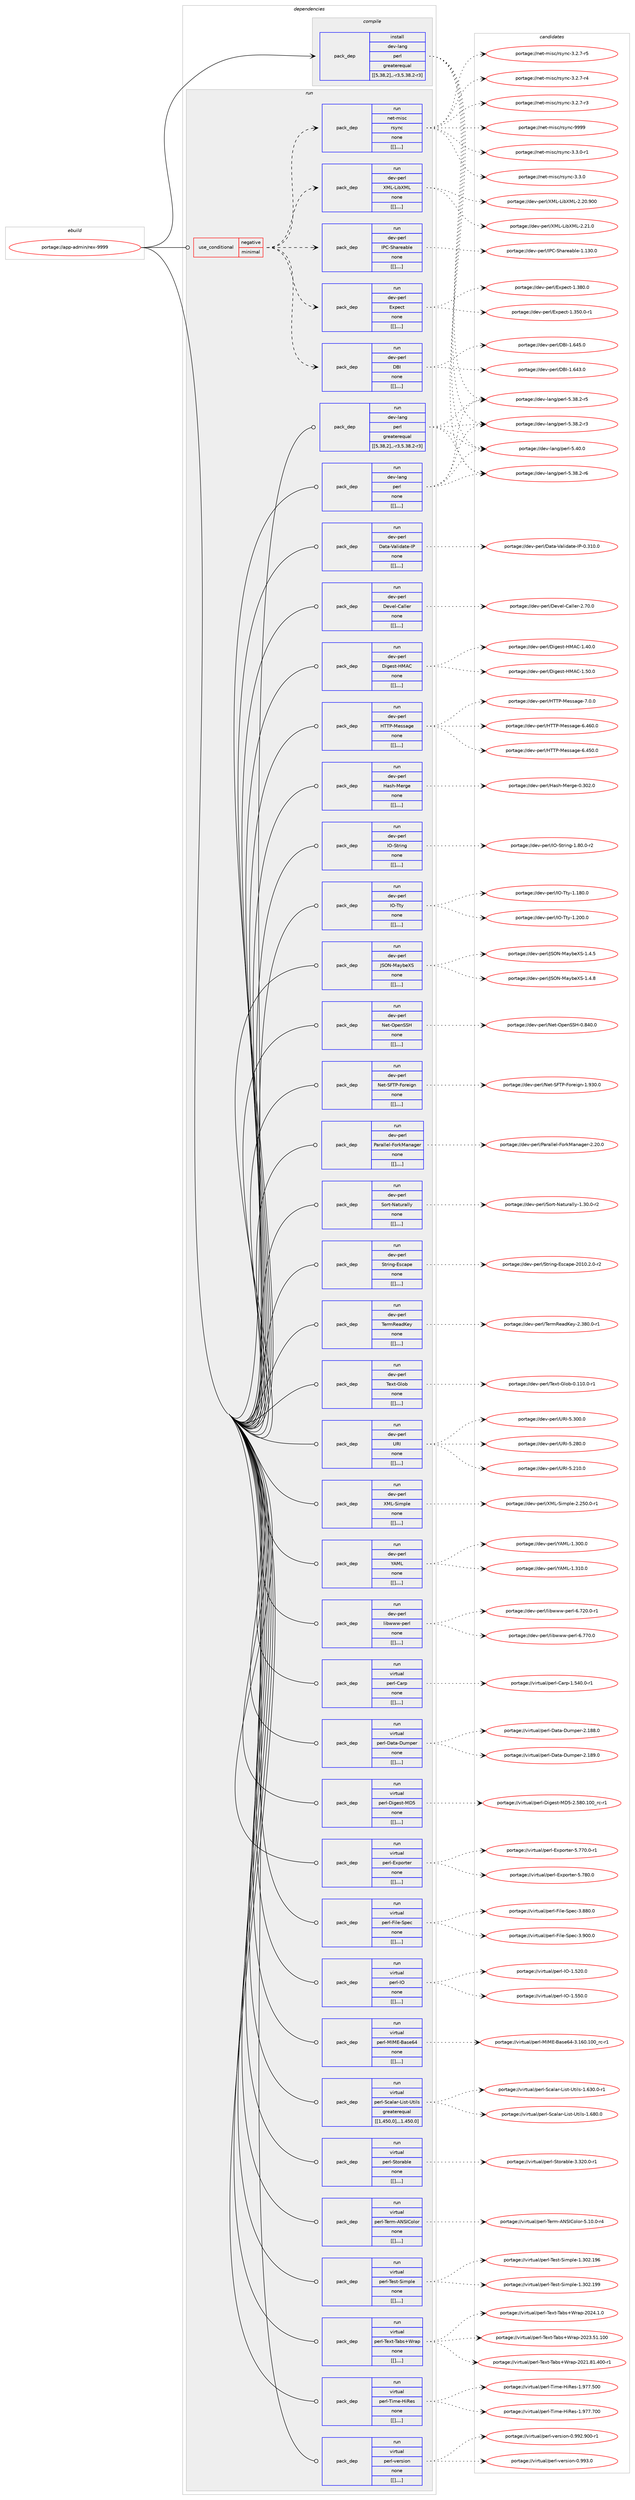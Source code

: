 digraph prolog {

# *************
# Graph options
# *************

newrank=true;
concentrate=true;
compound=true;
graph [rankdir=LR,fontname=Helvetica,fontsize=10,ranksep=1.5];#, ranksep=2.5, nodesep=0.2];
edge  [arrowhead=vee];
node  [fontname=Helvetica,fontsize=10];

# **********
# The ebuild
# **********

subgraph cluster_leftcol {
color=gray;
label=<<i>ebuild</i>>;
id [label="portage://app-admin/rex-9999", color=red, width=4, href="../app-admin/rex-9999.svg"];
}

# ****************
# The dependencies
# ****************

subgraph cluster_midcol {
color=gray;
label=<<i>dependencies</i>>;
subgraph cluster_compile {
fillcolor="#eeeeee";
style=filled;
label=<<i>compile</i>>;
subgraph pack2769 {
dependency3628 [label=<<TABLE BORDER="0" CELLBORDER="1" CELLSPACING="0" CELLPADDING="4" WIDTH="220"><TR><TD ROWSPAN="6" CELLPADDING="30">pack_dep</TD></TR><TR><TD WIDTH="110">install</TD></TR><TR><TD>dev-lang</TD></TR><TR><TD>perl</TD></TR><TR><TD>greaterequal</TD></TR><TR><TD>[[5,38,2],,-r3,5.38.2-r3]</TD></TR></TABLE>>, shape=none, color=blue];
}
id:e -> dependency3628:w [weight=20,style="solid",arrowhead="vee"];
}
subgraph cluster_compileandrun {
fillcolor="#eeeeee";
style=filled;
label=<<i>compile and run</i>>;
}
subgraph cluster_run {
fillcolor="#eeeeee";
style=filled;
label=<<i>run</i>>;
subgraph cond831 {
dependency3665 [label=<<TABLE BORDER="0" CELLBORDER="1" CELLSPACING="0" CELLPADDING="4"><TR><TD ROWSPAN="3" CELLPADDING="10">use_conditional</TD></TR><TR><TD>negative</TD></TR><TR><TD>minimal</TD></TR></TABLE>>, shape=none, color=red];
subgraph pack2835 {
dependency3669 [label=<<TABLE BORDER="0" CELLBORDER="1" CELLSPACING="0" CELLPADDING="4" WIDTH="220"><TR><TD ROWSPAN="6" CELLPADDING="30">pack_dep</TD></TR><TR><TD WIDTH="110">run</TD></TR><TR><TD>dev-perl</TD></TR><TR><TD>DBI</TD></TR><TR><TD>none</TD></TR><TR><TD>[[],,,,]</TD></TR></TABLE>>, shape=none, color=blue];
}
dependency3665:e -> dependency3669:w [weight=20,style="dashed",arrowhead="vee"];
subgraph pack2855 {
dependency3707 [label=<<TABLE BORDER="0" CELLBORDER="1" CELLSPACING="0" CELLPADDING="4" WIDTH="220"><TR><TD ROWSPAN="6" CELLPADDING="30">pack_dep</TD></TR><TR><TD WIDTH="110">run</TD></TR><TR><TD>dev-perl</TD></TR><TR><TD>Expect</TD></TR><TR><TD>none</TD></TR><TR><TD>[[],,,,]</TD></TR></TABLE>>, shape=none, color=blue];
}
dependency3665:e -> dependency3707:w [weight=20,style="dashed",arrowhead="vee"];
subgraph pack2868 {
dependency3777 [label=<<TABLE BORDER="0" CELLBORDER="1" CELLSPACING="0" CELLPADDING="4" WIDTH="220"><TR><TD ROWSPAN="6" CELLPADDING="30">pack_dep</TD></TR><TR><TD WIDTH="110">run</TD></TR><TR><TD>dev-perl</TD></TR><TR><TD>IPC-Shareable</TD></TR><TR><TD>none</TD></TR><TR><TD>[[],,,,]</TD></TR></TABLE>>, shape=none, color=blue];
}
dependency3665:e -> dependency3777:w [weight=20,style="dashed",arrowhead="vee"];
subgraph pack2921 {
dependency3808 [label=<<TABLE BORDER="0" CELLBORDER="1" CELLSPACING="0" CELLPADDING="4" WIDTH="220"><TR><TD ROWSPAN="6" CELLPADDING="30">pack_dep</TD></TR><TR><TD WIDTH="110">run</TD></TR><TR><TD>dev-perl</TD></TR><TR><TD>XML-LibXML</TD></TR><TR><TD>none</TD></TR><TR><TD>[[],,,,]</TD></TR></TABLE>>, shape=none, color=blue];
}
dependency3665:e -> dependency3808:w [weight=20,style="dashed",arrowhead="vee"];
subgraph pack2930 {
dependency3829 [label=<<TABLE BORDER="0" CELLBORDER="1" CELLSPACING="0" CELLPADDING="4" WIDTH="220"><TR><TD ROWSPAN="6" CELLPADDING="30">pack_dep</TD></TR><TR><TD WIDTH="110">run</TD></TR><TR><TD>net-misc</TD></TR><TR><TD>rsync</TD></TR><TR><TD>none</TD></TR><TR><TD>[[],,,,]</TD></TR></TABLE>>, shape=none, color=blue];
}
dependency3665:e -> dependency3829:w [weight=20,style="dashed",arrowhead="vee"];
}
id:e -> dependency3665:w [weight=20,style="solid",arrowhead="odot"];
subgraph pack2945 {
dependency3847 [label=<<TABLE BORDER="0" CELLBORDER="1" CELLSPACING="0" CELLPADDING="4" WIDTH="220"><TR><TD ROWSPAN="6" CELLPADDING="30">pack_dep</TD></TR><TR><TD WIDTH="110">run</TD></TR><TR><TD>dev-lang</TD></TR><TR><TD>perl</TD></TR><TR><TD>greaterequal</TD></TR><TR><TD>[[5,38,2],,-r3,5.38.2-r3]</TD></TR></TABLE>>, shape=none, color=blue];
}
id:e -> dependency3847:w [weight=20,style="solid",arrowhead="odot"];
subgraph pack2972 {
dependency3892 [label=<<TABLE BORDER="0" CELLBORDER="1" CELLSPACING="0" CELLPADDING="4" WIDTH="220"><TR><TD ROWSPAN="6" CELLPADDING="30">pack_dep</TD></TR><TR><TD WIDTH="110">run</TD></TR><TR><TD>dev-lang</TD></TR><TR><TD>perl</TD></TR><TR><TD>none</TD></TR><TR><TD>[[],,,,]</TD></TR></TABLE>>, shape=none, color=blue];
}
id:e -> dependency3892:w [weight=20,style="solid",arrowhead="odot"];
subgraph pack2992 {
dependency3910 [label=<<TABLE BORDER="0" CELLBORDER="1" CELLSPACING="0" CELLPADDING="4" WIDTH="220"><TR><TD ROWSPAN="6" CELLPADDING="30">pack_dep</TD></TR><TR><TD WIDTH="110">run</TD></TR><TR><TD>dev-perl</TD></TR><TR><TD>Data-Validate-IP</TD></TR><TR><TD>none</TD></TR><TR><TD>[[],,,,]</TD></TR></TABLE>>, shape=none, color=blue];
}
id:e -> dependency3910:w [weight=20,style="solid",arrowhead="odot"];
subgraph pack2996 {
dependency3913 [label=<<TABLE BORDER="0" CELLBORDER="1" CELLSPACING="0" CELLPADDING="4" WIDTH="220"><TR><TD ROWSPAN="6" CELLPADDING="30">pack_dep</TD></TR><TR><TD WIDTH="110">run</TD></TR><TR><TD>dev-perl</TD></TR><TR><TD>Devel-Caller</TD></TR><TR><TD>none</TD></TR><TR><TD>[[],,,,]</TD></TR></TABLE>>, shape=none, color=blue];
}
id:e -> dependency3913:w [weight=20,style="solid",arrowhead="odot"];
subgraph pack2999 {
dependency3947 [label=<<TABLE BORDER="0" CELLBORDER="1" CELLSPACING="0" CELLPADDING="4" WIDTH="220"><TR><TD ROWSPAN="6" CELLPADDING="30">pack_dep</TD></TR><TR><TD WIDTH="110">run</TD></TR><TR><TD>dev-perl</TD></TR><TR><TD>Digest-HMAC</TD></TR><TR><TD>none</TD></TR><TR><TD>[[],,,,]</TD></TR></TABLE>>, shape=none, color=blue];
}
id:e -> dependency3947:w [weight=20,style="solid",arrowhead="odot"];
subgraph pack3024 {
dependency4030 [label=<<TABLE BORDER="0" CELLBORDER="1" CELLSPACING="0" CELLPADDING="4" WIDTH="220"><TR><TD ROWSPAN="6" CELLPADDING="30">pack_dep</TD></TR><TR><TD WIDTH="110">run</TD></TR><TR><TD>dev-perl</TD></TR><TR><TD>HTTP-Message</TD></TR><TR><TD>none</TD></TR><TR><TD>[[],,,,]</TD></TR></TABLE>>, shape=none, color=blue];
}
id:e -> dependency4030:w [weight=20,style="solid",arrowhead="odot"];
subgraph pack3092 {
dependency4052 [label=<<TABLE BORDER="0" CELLBORDER="1" CELLSPACING="0" CELLPADDING="4" WIDTH="220"><TR><TD ROWSPAN="6" CELLPADDING="30">pack_dep</TD></TR><TR><TD WIDTH="110">run</TD></TR><TR><TD>dev-perl</TD></TR><TR><TD>Hash-Merge</TD></TR><TR><TD>none</TD></TR><TR><TD>[[],,,,]</TD></TR></TABLE>>, shape=none, color=blue];
}
id:e -> dependency4052:w [weight=20,style="solid",arrowhead="odot"];
subgraph pack3107 {
dependency4111 [label=<<TABLE BORDER="0" CELLBORDER="1" CELLSPACING="0" CELLPADDING="4" WIDTH="220"><TR><TD ROWSPAN="6" CELLPADDING="30">pack_dep</TD></TR><TR><TD WIDTH="110">run</TD></TR><TR><TD>dev-perl</TD></TR><TR><TD>IO-String</TD></TR><TR><TD>none</TD></TR><TR><TD>[[],,,,]</TD></TR></TABLE>>, shape=none, color=blue];
}
id:e -> dependency4111:w [weight=20,style="solid",arrowhead="odot"];
subgraph pack3135 {
dependency4116 [label=<<TABLE BORDER="0" CELLBORDER="1" CELLSPACING="0" CELLPADDING="4" WIDTH="220"><TR><TD ROWSPAN="6" CELLPADDING="30">pack_dep</TD></TR><TR><TD WIDTH="110">run</TD></TR><TR><TD>dev-perl</TD></TR><TR><TD>IO-Tty</TD></TR><TR><TD>none</TD></TR><TR><TD>[[],,,,]</TD></TR></TABLE>>, shape=none, color=blue];
}
id:e -> dependency4116:w [weight=20,style="solid",arrowhead="odot"];
subgraph pack3138 {
dependency4121 [label=<<TABLE BORDER="0" CELLBORDER="1" CELLSPACING="0" CELLPADDING="4" WIDTH="220"><TR><TD ROWSPAN="6" CELLPADDING="30">pack_dep</TD></TR><TR><TD WIDTH="110">run</TD></TR><TR><TD>dev-perl</TD></TR><TR><TD>JSON-MaybeXS</TD></TR><TR><TD>none</TD></TR><TR><TD>[[],,,,]</TD></TR></TABLE>>, shape=none, color=blue];
}
id:e -> dependency4121:w [weight=20,style="solid",arrowhead="odot"];
subgraph pack3169 {
dependency4172 [label=<<TABLE BORDER="0" CELLBORDER="1" CELLSPACING="0" CELLPADDING="4" WIDTH="220"><TR><TD ROWSPAN="6" CELLPADDING="30">pack_dep</TD></TR><TR><TD WIDTH="110">run</TD></TR><TR><TD>dev-perl</TD></TR><TR><TD>Net-OpenSSH</TD></TR><TR><TD>none</TD></TR><TR><TD>[[],,,,]</TD></TR></TABLE>>, shape=none, color=blue];
}
id:e -> dependency4172:w [weight=20,style="solid",arrowhead="odot"];
subgraph pack3204 {
dependency4341 [label=<<TABLE BORDER="0" CELLBORDER="1" CELLSPACING="0" CELLPADDING="4" WIDTH="220"><TR><TD ROWSPAN="6" CELLPADDING="30">pack_dep</TD></TR><TR><TD WIDTH="110">run</TD></TR><TR><TD>dev-perl</TD></TR><TR><TD>Net-SFTP-Foreign</TD></TR><TR><TD>none</TD></TR><TR><TD>[[],,,,]</TD></TR></TABLE>>, shape=none, color=blue];
}
id:e -> dependency4341:w [weight=20,style="solid",arrowhead="odot"];
subgraph pack3321 {
dependency4386 [label=<<TABLE BORDER="0" CELLBORDER="1" CELLSPACING="0" CELLPADDING="4" WIDTH="220"><TR><TD ROWSPAN="6" CELLPADDING="30">pack_dep</TD></TR><TR><TD WIDTH="110">run</TD></TR><TR><TD>dev-perl</TD></TR><TR><TD>Parallel-ForkManager</TD></TR><TR><TD>none</TD></TR><TR><TD>[[],,,,]</TD></TR></TABLE>>, shape=none, color=blue];
}
id:e -> dependency4386:w [weight=20,style="solid",arrowhead="odot"];
subgraph pack3339 {
dependency4430 [label=<<TABLE BORDER="0" CELLBORDER="1" CELLSPACING="0" CELLPADDING="4" WIDTH="220"><TR><TD ROWSPAN="6" CELLPADDING="30">pack_dep</TD></TR><TR><TD WIDTH="110">run</TD></TR><TR><TD>dev-perl</TD></TR><TR><TD>Sort-Naturally</TD></TR><TR><TD>none</TD></TR><TR><TD>[[],,,,]</TD></TR></TABLE>>, shape=none, color=blue];
}
id:e -> dependency4430:w [weight=20,style="solid",arrowhead="odot"];
subgraph pack3355 {
dependency4454 [label=<<TABLE BORDER="0" CELLBORDER="1" CELLSPACING="0" CELLPADDING="4" WIDTH="220"><TR><TD ROWSPAN="6" CELLPADDING="30">pack_dep</TD></TR><TR><TD WIDTH="110">run</TD></TR><TR><TD>dev-perl</TD></TR><TR><TD>String-Escape</TD></TR><TR><TD>none</TD></TR><TR><TD>[[],,,,]</TD></TR></TABLE>>, shape=none, color=blue];
}
id:e -> dependency4454:w [weight=20,style="solid",arrowhead="odot"];
subgraph pack3400 {
dependency4514 [label=<<TABLE BORDER="0" CELLBORDER="1" CELLSPACING="0" CELLPADDING="4" WIDTH="220"><TR><TD ROWSPAN="6" CELLPADDING="30">pack_dep</TD></TR><TR><TD WIDTH="110">run</TD></TR><TR><TD>dev-perl</TD></TR><TR><TD>TermReadKey</TD></TR><TR><TD>none</TD></TR><TR><TD>[[],,,,]</TD></TR></TABLE>>, shape=none, color=blue];
}
id:e -> dependency4514:w [weight=20,style="solid",arrowhead="odot"];
subgraph pack3417 {
dependency4519 [label=<<TABLE BORDER="0" CELLBORDER="1" CELLSPACING="0" CELLPADDING="4" WIDTH="220"><TR><TD ROWSPAN="6" CELLPADDING="30">pack_dep</TD></TR><TR><TD WIDTH="110">run</TD></TR><TR><TD>dev-perl</TD></TR><TR><TD>Text-Glob</TD></TR><TR><TD>none</TD></TR><TR><TD>[[],,,,]</TD></TR></TABLE>>, shape=none, color=blue];
}
id:e -> dependency4519:w [weight=20,style="solid",arrowhead="odot"];
subgraph pack3428 {
dependency4602 [label=<<TABLE BORDER="0" CELLBORDER="1" CELLSPACING="0" CELLPADDING="4" WIDTH="220"><TR><TD ROWSPAN="6" CELLPADDING="30">pack_dep</TD></TR><TR><TD WIDTH="110">run</TD></TR><TR><TD>dev-perl</TD></TR><TR><TD>URI</TD></TR><TR><TD>none</TD></TR><TR><TD>[[],,,,]</TD></TR></TABLE>>, shape=none, color=blue];
}
id:e -> dependency4602:w [weight=20,style="solid",arrowhead="odot"];
subgraph pack3470 {
dependency4624 [label=<<TABLE BORDER="0" CELLBORDER="1" CELLSPACING="0" CELLPADDING="4" WIDTH="220"><TR><TD ROWSPAN="6" CELLPADDING="30">pack_dep</TD></TR><TR><TD WIDTH="110">run</TD></TR><TR><TD>dev-perl</TD></TR><TR><TD>XML-Simple</TD></TR><TR><TD>none</TD></TR><TR><TD>[[],,,,]</TD></TR></TABLE>>, shape=none, color=blue];
}
id:e -> dependency4624:w [weight=20,style="solid",arrowhead="odot"];
subgraph pack3496 {
dependency4646 [label=<<TABLE BORDER="0" CELLBORDER="1" CELLSPACING="0" CELLPADDING="4" WIDTH="220"><TR><TD ROWSPAN="6" CELLPADDING="30">pack_dep</TD></TR><TR><TD WIDTH="110">run</TD></TR><TR><TD>dev-perl</TD></TR><TR><TD>YAML</TD></TR><TR><TD>none</TD></TR><TR><TD>[[],,,,]</TD></TR></TABLE>>, shape=none, color=blue];
}
id:e -> dependency4646:w [weight=20,style="solid",arrowhead="odot"];
subgraph pack3500 {
dependency4706 [label=<<TABLE BORDER="0" CELLBORDER="1" CELLSPACING="0" CELLPADDING="4" WIDTH="220"><TR><TD ROWSPAN="6" CELLPADDING="30">pack_dep</TD></TR><TR><TD WIDTH="110">run</TD></TR><TR><TD>dev-perl</TD></TR><TR><TD>libwww-perl</TD></TR><TR><TD>none</TD></TR><TR><TD>[[],,,,]</TD></TR></TABLE>>, shape=none, color=blue];
}
id:e -> dependency4706:w [weight=20,style="solid",arrowhead="odot"];
subgraph pack3539 {
dependency4710 [label=<<TABLE BORDER="0" CELLBORDER="1" CELLSPACING="0" CELLPADDING="4" WIDTH="220"><TR><TD ROWSPAN="6" CELLPADDING="30">pack_dep</TD></TR><TR><TD WIDTH="110">run</TD></TR><TR><TD>virtual</TD></TR><TR><TD>perl-Carp</TD></TR><TR><TD>none</TD></TR><TR><TD>[[],,,,]</TD></TR></TABLE>>, shape=none, color=blue];
}
id:e -> dependency4710:w [weight=20,style="solid",arrowhead="odot"];
subgraph pack3541 {
dependency4713 [label=<<TABLE BORDER="0" CELLBORDER="1" CELLSPACING="0" CELLPADDING="4" WIDTH="220"><TR><TD ROWSPAN="6" CELLPADDING="30">pack_dep</TD></TR><TR><TD WIDTH="110">run</TD></TR><TR><TD>virtual</TD></TR><TR><TD>perl-Data-Dumper</TD></TR><TR><TD>none</TD></TR><TR><TD>[[],,,,]</TD></TR></TABLE>>, shape=none, color=blue];
}
id:e -> dependency4713:w [weight=20,style="solid",arrowhead="odot"];
subgraph pack3584 {
dependency4803 [label=<<TABLE BORDER="0" CELLBORDER="1" CELLSPACING="0" CELLPADDING="4" WIDTH="220"><TR><TD ROWSPAN="6" CELLPADDING="30">pack_dep</TD></TR><TR><TD WIDTH="110">run</TD></TR><TR><TD>virtual</TD></TR><TR><TD>perl-Digest-MD5</TD></TR><TR><TD>none</TD></TR><TR><TD>[[],,,,]</TD></TR></TABLE>>, shape=none, color=blue];
}
id:e -> dependency4803:w [weight=20,style="solid",arrowhead="odot"];
subgraph pack3601 {
dependency4820 [label=<<TABLE BORDER="0" CELLBORDER="1" CELLSPACING="0" CELLPADDING="4" WIDTH="220"><TR><TD ROWSPAN="6" CELLPADDING="30">pack_dep</TD></TR><TR><TD WIDTH="110">run</TD></TR><TR><TD>virtual</TD></TR><TR><TD>perl-Exporter</TD></TR><TR><TD>none</TD></TR><TR><TD>[[],,,,]</TD></TR></TABLE>>, shape=none, color=blue];
}
id:e -> dependency4820:w [weight=20,style="solid",arrowhead="odot"];
subgraph pack3621 {
dependency4868 [label=<<TABLE BORDER="0" CELLBORDER="1" CELLSPACING="0" CELLPADDING="4" WIDTH="220"><TR><TD ROWSPAN="6" CELLPADDING="30">pack_dep</TD></TR><TR><TD WIDTH="110">run</TD></TR><TR><TD>virtual</TD></TR><TR><TD>perl-File-Spec</TD></TR><TR><TD>none</TD></TR><TR><TD>[[],,,,]</TD></TR></TABLE>>, shape=none, color=blue];
}
id:e -> dependency4868:w [weight=20,style="solid",arrowhead="odot"];
subgraph pack3661 {
dependency4928 [label=<<TABLE BORDER="0" CELLBORDER="1" CELLSPACING="0" CELLPADDING="4" WIDTH="220"><TR><TD ROWSPAN="6" CELLPADDING="30">pack_dep</TD></TR><TR><TD WIDTH="110">run</TD></TR><TR><TD>virtual</TD></TR><TR><TD>perl-IO</TD></TR><TR><TD>none</TD></TR><TR><TD>[[],,,,]</TD></TR></TABLE>>, shape=none, color=blue];
}
id:e -> dependency4928:w [weight=20,style="solid",arrowhead="odot"];
subgraph pack3690 {
dependency4953 [label=<<TABLE BORDER="0" CELLBORDER="1" CELLSPACING="0" CELLPADDING="4" WIDTH="220"><TR><TD ROWSPAN="6" CELLPADDING="30">pack_dep</TD></TR><TR><TD WIDTH="110">run</TD></TR><TR><TD>virtual</TD></TR><TR><TD>perl-MIME-Base64</TD></TR><TR><TD>none</TD></TR><TR><TD>[[],,,,]</TD></TR></TABLE>>, shape=none, color=blue];
}
id:e -> dependency4953:w [weight=20,style="solid",arrowhead="odot"];
subgraph pack3738 {
dependency5031 [label=<<TABLE BORDER="0" CELLBORDER="1" CELLSPACING="0" CELLPADDING="4" WIDTH="220"><TR><TD ROWSPAN="6" CELLPADDING="30">pack_dep</TD></TR><TR><TD WIDTH="110">run</TD></TR><TR><TD>virtual</TD></TR><TR><TD>perl-Scalar-List-Utils</TD></TR><TR><TD>greaterequal</TD></TR><TR><TD>[[1,450,0],,,1.450.0]</TD></TR></TABLE>>, shape=none, color=blue];
}
id:e -> dependency5031:w [weight=20,style="solid",arrowhead="odot"];
subgraph pack3766 {
dependency5054 [label=<<TABLE BORDER="0" CELLBORDER="1" CELLSPACING="0" CELLPADDING="4" WIDTH="220"><TR><TD ROWSPAN="6" CELLPADDING="30">pack_dep</TD></TR><TR><TD WIDTH="110">run</TD></TR><TR><TD>virtual</TD></TR><TR><TD>perl-Storable</TD></TR><TR><TD>none</TD></TR><TR><TD>[[],,,,]</TD></TR></TABLE>>, shape=none, color=blue];
}
id:e -> dependency5054:w [weight=20,style="solid",arrowhead="odot"];
subgraph pack3783 {
dependency5078 [label=<<TABLE BORDER="0" CELLBORDER="1" CELLSPACING="0" CELLPADDING="4" WIDTH="220"><TR><TD ROWSPAN="6" CELLPADDING="30">pack_dep</TD></TR><TR><TD WIDTH="110">run</TD></TR><TR><TD>virtual</TD></TR><TR><TD>perl-Term-ANSIColor</TD></TR><TR><TD>none</TD></TR><TR><TD>[[],,,,]</TD></TR></TABLE>>, shape=none, color=blue];
}
id:e -> dependency5078:w [weight=20,style="solid",arrowhead="odot"];
subgraph pack3830 {
dependency5149 [label=<<TABLE BORDER="0" CELLBORDER="1" CELLSPACING="0" CELLPADDING="4" WIDTH="220"><TR><TD ROWSPAN="6" CELLPADDING="30">pack_dep</TD></TR><TR><TD WIDTH="110">run</TD></TR><TR><TD>virtual</TD></TR><TR><TD>perl-Test-Simple</TD></TR><TR><TD>none</TD></TR><TR><TD>[[],,,,]</TD></TR></TABLE>>, shape=none, color=blue];
}
id:e -> dependency5149:w [weight=20,style="solid",arrowhead="odot"];
subgraph pack3842 {
dependency5176 [label=<<TABLE BORDER="0" CELLBORDER="1" CELLSPACING="0" CELLPADDING="4" WIDTH="220"><TR><TD ROWSPAN="6" CELLPADDING="30">pack_dep</TD></TR><TR><TD WIDTH="110">run</TD></TR><TR><TD>virtual</TD></TR><TR><TD>perl-Text-Tabs+Wrap</TD></TR><TR><TD>none</TD></TR><TR><TD>[[],,,,]</TD></TR></TABLE>>, shape=none, color=blue];
}
id:e -> dependency5176:w [weight=20,style="solid",arrowhead="odot"];
subgraph pack3846 {
dependency5180 [label=<<TABLE BORDER="0" CELLBORDER="1" CELLSPACING="0" CELLPADDING="4" WIDTH="220"><TR><TD ROWSPAN="6" CELLPADDING="30">pack_dep</TD></TR><TR><TD WIDTH="110">run</TD></TR><TR><TD>virtual</TD></TR><TR><TD>perl-Time-HiRes</TD></TR><TR><TD>none</TD></TR><TR><TD>[[],,,,]</TD></TR></TABLE>>, shape=none, color=blue];
}
id:e -> dependency5180:w [weight=20,style="solid",arrowhead="odot"];
subgraph pack3851 {
dependency5244 [label=<<TABLE BORDER="0" CELLBORDER="1" CELLSPACING="0" CELLPADDING="4" WIDTH="220"><TR><TD ROWSPAN="6" CELLPADDING="30">pack_dep</TD></TR><TR><TD WIDTH="110">run</TD></TR><TR><TD>virtual</TD></TR><TR><TD>perl-version</TD></TR><TR><TD>none</TD></TR><TR><TD>[[],,,,]</TD></TR></TABLE>>, shape=none, color=blue];
}
id:e -> dependency5244:w [weight=20,style="solid",arrowhead="odot"];
}
}

# **************
# The candidates
# **************

subgraph cluster_choices {
rank=same;
color=gray;
label=<<i>candidates</i>>;

subgraph choice3028 {
color=black;
nodesep=1;
choice10010111845108971101034711210111410845534652484648 [label="portage://dev-lang/perl-5.40.0", color=red, width=4,href="../dev-lang/perl-5.40.0.svg"];
choice100101118451089711010347112101114108455346515646504511454 [label="portage://dev-lang/perl-5.38.2-r6", color=red, width=4,href="../dev-lang/perl-5.38.2-r6.svg"];
choice100101118451089711010347112101114108455346515646504511453 [label="portage://dev-lang/perl-5.38.2-r5", color=red, width=4,href="../dev-lang/perl-5.38.2-r5.svg"];
choice100101118451089711010347112101114108455346515646504511451 [label="portage://dev-lang/perl-5.38.2-r3", color=red, width=4,href="../dev-lang/perl-5.38.2-r3.svg"];
dependency3628:e -> choice10010111845108971101034711210111410845534652484648:w [style=dotted,weight="100"];
dependency3628:e -> choice100101118451089711010347112101114108455346515646504511454:w [style=dotted,weight="100"];
dependency3628:e -> choice100101118451089711010347112101114108455346515646504511453:w [style=dotted,weight="100"];
dependency3628:e -> choice100101118451089711010347112101114108455346515646504511451:w [style=dotted,weight="100"];
}
subgraph choice3042 {
color=black;
nodesep=1;
choice10010111845112101114108476866734549465452534648 [label="portage://dev-perl/DBI-1.645.0", color=red, width=4,href="../dev-perl/DBI-1.645.0.svg"];
choice10010111845112101114108476866734549465452514648 [label="portage://dev-perl/DBI-1.643.0", color=red, width=4,href="../dev-perl/DBI-1.643.0.svg"];
dependency3669:e -> choice10010111845112101114108476866734549465452534648:w [style=dotted,weight="100"];
dependency3669:e -> choice10010111845112101114108476866734549465452514648:w [style=dotted,weight="100"];
}
subgraph choice3045 {
color=black;
nodesep=1;
choice100101118451121011141084769120112101991164549465156484648 [label="portage://dev-perl/Expect-1.380.0", color=red, width=4,href="../dev-perl/Expect-1.380.0.svg"];
choice1001011184511210111410847691201121019911645494651534846484511449 [label="portage://dev-perl/Expect-1.350.0-r1", color=red, width=4,href="../dev-perl/Expect-1.350.0-r1.svg"];
dependency3707:e -> choice100101118451121011141084769120112101991164549465156484648:w [style=dotted,weight="100"];
dependency3707:e -> choice1001011184511210111410847691201121019911645494651534846484511449:w [style=dotted,weight="100"];
}
subgraph choice3052 {
color=black;
nodesep=1;
choice100101118451121011141084773806745831049711410197981081014549464951484648 [label="portage://dev-perl/IPC-Shareable-1.130.0", color=red, width=4,href="../dev-perl/IPC-Shareable-1.130.0.svg"];
dependency3777:e -> choice100101118451121011141084773806745831049711410197981081014549464951484648:w [style=dotted,weight="100"];
}
subgraph choice3054 {
color=black;
nodesep=1;
choice100101118451121011141084788777645761059888777645504650494648 [label="portage://dev-perl/XML-LibXML-2.21.0", color=red, width=4,href="../dev-perl/XML-LibXML-2.21.0.svg"];
choice1001011184511210111410847887776457610598887776455046504846574848 [label="portage://dev-perl/XML-LibXML-2.20.900", color=red, width=4,href="../dev-perl/XML-LibXML-2.20.900.svg"];
dependency3808:e -> choice100101118451121011141084788777645761059888777645504650494648:w [style=dotted,weight="100"];
dependency3808:e -> choice1001011184511210111410847887776457610598887776455046504846574848:w [style=dotted,weight="100"];
}
subgraph choice3090 {
color=black;
nodesep=1;
choice110101116451091051159947114115121110994557575757 [label="portage://net-misc/rsync-9999", color=red, width=4,href="../net-misc/rsync-9999.svg"];
choice110101116451091051159947114115121110994551465146484511449 [label="portage://net-misc/rsync-3.3.0-r1", color=red, width=4,href="../net-misc/rsync-3.3.0-r1.svg"];
choice11010111645109105115994711411512111099455146514648 [label="portage://net-misc/rsync-3.3.0", color=red, width=4,href="../net-misc/rsync-3.3.0.svg"];
choice110101116451091051159947114115121110994551465046554511453 [label="portage://net-misc/rsync-3.2.7-r5", color=red, width=4,href="../net-misc/rsync-3.2.7-r5.svg"];
choice110101116451091051159947114115121110994551465046554511452 [label="portage://net-misc/rsync-3.2.7-r4", color=red, width=4,href="../net-misc/rsync-3.2.7-r4.svg"];
choice110101116451091051159947114115121110994551465046554511451 [label="portage://net-misc/rsync-3.2.7-r3", color=red, width=4,href="../net-misc/rsync-3.2.7-r3.svg"];
dependency3829:e -> choice110101116451091051159947114115121110994557575757:w [style=dotted,weight="100"];
dependency3829:e -> choice110101116451091051159947114115121110994551465146484511449:w [style=dotted,weight="100"];
dependency3829:e -> choice11010111645109105115994711411512111099455146514648:w [style=dotted,weight="100"];
dependency3829:e -> choice110101116451091051159947114115121110994551465046554511453:w [style=dotted,weight="100"];
dependency3829:e -> choice110101116451091051159947114115121110994551465046554511452:w [style=dotted,weight="100"];
dependency3829:e -> choice110101116451091051159947114115121110994551465046554511451:w [style=dotted,weight="100"];
}
subgraph choice3137 {
color=black;
nodesep=1;
choice10010111845108971101034711210111410845534652484648 [label="portage://dev-lang/perl-5.40.0", color=red, width=4,href="../dev-lang/perl-5.40.0.svg"];
choice100101118451089711010347112101114108455346515646504511454 [label="portage://dev-lang/perl-5.38.2-r6", color=red, width=4,href="../dev-lang/perl-5.38.2-r6.svg"];
choice100101118451089711010347112101114108455346515646504511453 [label="portage://dev-lang/perl-5.38.2-r5", color=red, width=4,href="../dev-lang/perl-5.38.2-r5.svg"];
choice100101118451089711010347112101114108455346515646504511451 [label="portage://dev-lang/perl-5.38.2-r3", color=red, width=4,href="../dev-lang/perl-5.38.2-r3.svg"];
dependency3847:e -> choice10010111845108971101034711210111410845534652484648:w [style=dotted,weight="100"];
dependency3847:e -> choice100101118451089711010347112101114108455346515646504511454:w [style=dotted,weight="100"];
dependency3847:e -> choice100101118451089711010347112101114108455346515646504511453:w [style=dotted,weight="100"];
dependency3847:e -> choice100101118451089711010347112101114108455346515646504511451:w [style=dotted,weight="100"];
}
subgraph choice3143 {
color=black;
nodesep=1;
choice10010111845108971101034711210111410845534652484648 [label="portage://dev-lang/perl-5.40.0", color=red, width=4,href="../dev-lang/perl-5.40.0.svg"];
choice100101118451089711010347112101114108455346515646504511454 [label="portage://dev-lang/perl-5.38.2-r6", color=red, width=4,href="../dev-lang/perl-5.38.2-r6.svg"];
choice100101118451089711010347112101114108455346515646504511453 [label="portage://dev-lang/perl-5.38.2-r5", color=red, width=4,href="../dev-lang/perl-5.38.2-r5.svg"];
choice100101118451089711010347112101114108455346515646504511451 [label="portage://dev-lang/perl-5.38.2-r3", color=red, width=4,href="../dev-lang/perl-5.38.2-r3.svg"];
dependency3892:e -> choice10010111845108971101034711210111410845534652484648:w [style=dotted,weight="100"];
dependency3892:e -> choice100101118451089711010347112101114108455346515646504511454:w [style=dotted,weight="100"];
dependency3892:e -> choice100101118451089711010347112101114108455346515646504511453:w [style=dotted,weight="100"];
dependency3892:e -> choice100101118451089711010347112101114108455346515646504511451:w [style=dotted,weight="100"];
}
subgraph choice3157 {
color=black;
nodesep=1;
choice1001011184511210111410847689711697458697108105100971161014573804548465149484648 [label="portage://dev-perl/Data-Validate-IP-0.310.0", color=red, width=4,href="../dev-perl/Data-Validate-IP-0.310.0.svg"];
dependency3910:e -> choice1001011184511210111410847689711697458697108105100971161014573804548465149484648:w [style=dotted,weight="100"];
}
subgraph choice3170 {
color=black;
nodesep=1;
choice10010111845112101114108476810111810110845679710810810111445504655484648 [label="portage://dev-perl/Devel-Caller-2.70.0", color=red, width=4,href="../dev-perl/Devel-Caller-2.70.0.svg"];
dependency3913:e -> choice10010111845112101114108476810111810110845679710810810111445504655484648:w [style=dotted,weight="100"];
}
subgraph choice3202 {
color=black;
nodesep=1;
choice100101118451121011141084768105103101115116457277656745494653484648 [label="portage://dev-perl/Digest-HMAC-1.50.0", color=red, width=4,href="../dev-perl/Digest-HMAC-1.50.0.svg"];
choice100101118451121011141084768105103101115116457277656745494652484648 [label="portage://dev-perl/Digest-HMAC-1.40.0", color=red, width=4,href="../dev-perl/Digest-HMAC-1.40.0.svg"];
dependency3947:e -> choice100101118451121011141084768105103101115116457277656745494653484648:w [style=dotted,weight="100"];
dependency3947:e -> choice100101118451121011141084768105103101115116457277656745494652484648:w [style=dotted,weight="100"];
}
subgraph choice3206 {
color=black;
nodesep=1;
choice100101118451121011141084772848480457710111511597103101455546484648 [label="portage://dev-perl/HTTP-Message-7.0.0", color=red, width=4,href="../dev-perl/HTTP-Message-7.0.0.svg"];
choice1001011184511210111410847728484804577101115115971031014554465254484648 [label="portage://dev-perl/HTTP-Message-6.460.0", color=red, width=4,href="../dev-perl/HTTP-Message-6.460.0.svg"];
choice1001011184511210111410847728484804577101115115971031014554465253484648 [label="portage://dev-perl/HTTP-Message-6.450.0", color=red, width=4,href="../dev-perl/HTTP-Message-6.450.0.svg"];
dependency4030:e -> choice100101118451121011141084772848480457710111511597103101455546484648:w [style=dotted,weight="100"];
dependency4030:e -> choice1001011184511210111410847728484804577101115115971031014554465254484648:w [style=dotted,weight="100"];
dependency4030:e -> choice1001011184511210111410847728484804577101115115971031014554465253484648:w [style=dotted,weight="100"];
}
subgraph choice3209 {
color=black;
nodesep=1;
choice1001011184511210111410847729711510445771011141031014548465148504648 [label="portage://dev-perl/Hash-Merge-0.302.0", color=red, width=4,href="../dev-perl/Hash-Merge-0.302.0.svg"];
dependency4052:e -> choice1001011184511210111410847729711510445771011141031014548465148504648:w [style=dotted,weight="100"];
}
subgraph choice3234 {
color=black;
nodesep=1;
choice100101118451121011141084773794583116114105110103454946564846484511450 [label="portage://dev-perl/IO-String-1.80.0-r2", color=red, width=4,href="../dev-perl/IO-String-1.80.0-r2.svg"];
dependency4111:e -> choice100101118451121011141084773794583116114105110103454946564846484511450:w [style=dotted,weight="100"];
}
subgraph choice3244 {
color=black;
nodesep=1;
choice1001011184511210111410847737945841161214549465048484648 [label="portage://dev-perl/IO-Tty-1.200.0", color=red, width=4,href="../dev-perl/IO-Tty-1.200.0.svg"];
choice1001011184511210111410847737945841161214549464956484648 [label="portage://dev-perl/IO-Tty-1.180.0", color=red, width=4,href="../dev-perl/IO-Tty-1.180.0.svg"];
dependency4116:e -> choice1001011184511210111410847737945841161214549465048484648:w [style=dotted,weight="100"];
dependency4116:e -> choice1001011184511210111410847737945841161214549464956484648:w [style=dotted,weight="100"];
}
subgraph choice3265 {
color=black;
nodesep=1;
choice100101118451121011141084774837978457797121981018883454946524656 [label="portage://dev-perl/JSON-MaybeXS-1.4.8", color=red, width=4,href="../dev-perl/JSON-MaybeXS-1.4.8.svg"];
choice100101118451121011141084774837978457797121981018883454946524653 [label="portage://dev-perl/JSON-MaybeXS-1.4.5", color=red, width=4,href="../dev-perl/JSON-MaybeXS-1.4.5.svg"];
dependency4121:e -> choice100101118451121011141084774837978457797121981018883454946524656:w [style=dotted,weight="100"];
dependency4121:e -> choice100101118451121011141084774837978457797121981018883454946524653:w [style=dotted,weight="100"];
}
subgraph choice3285 {
color=black;
nodesep=1;
choice10010111845112101114108477810111645791121011108383724548465652484648 [label="portage://dev-perl/Net-OpenSSH-0.840.0", color=red, width=4,href="../dev-perl/Net-OpenSSH-0.840.0.svg"];
dependency4172:e -> choice10010111845112101114108477810111645791121011108383724548465652484648:w [style=dotted,weight="100"];
}
subgraph choice3287 {
color=black;
nodesep=1;
choice100101118451121011141084778101116458370848045701111141011051031104549465751484648 [label="portage://dev-perl/Net-SFTP-Foreign-1.930.0", color=red, width=4,href="../dev-perl/Net-SFTP-Foreign-1.930.0.svg"];
dependency4341:e -> choice100101118451121011141084778101116458370848045701111141011051031104549465751484648:w [style=dotted,weight="100"];
}
subgraph choice3316 {
color=black;
nodesep=1;
choice1001011184511210111410847809711497108108101108457011111410777971109710310111445504650484648 [label="portage://dev-perl/Parallel-ForkManager-2.20.0", color=red, width=4,href="../dev-perl/Parallel-ForkManager-2.20.0.svg"];
dependency4386:e -> choice1001011184511210111410847809711497108108101108457011111410777971109710310111445504650484648:w [style=dotted,weight="100"];
}
subgraph choice3334 {
color=black;
nodesep=1;
choice10010111845112101114108478311111411645789711611711497108108121454946514846484511450 [label="portage://dev-perl/Sort-Naturally-1.30.0-r2", color=red, width=4,href="../dev-perl/Sort-Naturally-1.30.0-r2.svg"];
dependency4430:e -> choice10010111845112101114108478311111411645789711611711497108108121454946514846484511450:w [style=dotted,weight="100"];
}
subgraph choice3336 {
color=black;
nodesep=1;
choice100101118451121011141084783116114105110103456911599971121014550484948465046484511450 [label="portage://dev-perl/String-Escape-2010.2.0-r2", color=red, width=4,href="../dev-perl/String-Escape-2010.2.0-r2.svg"];
dependency4454:e -> choice100101118451121011141084783116114105110103456911599971121014550484948465046484511450:w [style=dotted,weight="100"];
}
subgraph choice3358 {
color=black;
nodesep=1;
choice10010111845112101114108478410111410982101971007510112145504651564846484511449 [label="portage://dev-perl/TermReadKey-2.380.0-r1", color=red, width=4,href="../dev-perl/TermReadKey-2.380.0-r1.svg"];
dependency4514:e -> choice10010111845112101114108478410111410982101971007510112145504651564846484511449:w [style=dotted,weight="100"];
}
subgraph choice3368 {
color=black;
nodesep=1;
choice10010111845112101114108478410112011645711081119845484649494846484511449 [label="portage://dev-perl/Text-Glob-0.110.0-r1", color=red, width=4,href="../dev-perl/Text-Glob-0.110.0-r1.svg"];
dependency4519:e -> choice10010111845112101114108478410112011645711081119845484649494846484511449:w [style=dotted,weight="100"];
}
subgraph choice3370 {
color=black;
nodesep=1;
choice10010111845112101114108478582734553465148484648 [label="portage://dev-perl/URI-5.300.0", color=red, width=4,href="../dev-perl/URI-5.300.0.svg"];
choice10010111845112101114108478582734553465056484648 [label="portage://dev-perl/URI-5.280.0", color=red, width=4,href="../dev-perl/URI-5.280.0.svg"];
choice10010111845112101114108478582734553465049484648 [label="portage://dev-perl/URI-5.210.0", color=red, width=4,href="../dev-perl/URI-5.210.0.svg"];
dependency4602:e -> choice10010111845112101114108478582734553465148484648:w [style=dotted,weight="100"];
dependency4602:e -> choice10010111845112101114108478582734553465056484648:w [style=dotted,weight="100"];
dependency4602:e -> choice10010111845112101114108478582734553465049484648:w [style=dotted,weight="100"];
}
subgraph choice3381 {
color=black;
nodesep=1;
choice1001011184511210111410847887776458310510911210810145504650534846484511449 [label="portage://dev-perl/XML-Simple-2.250.0-r1", color=red, width=4,href="../dev-perl/XML-Simple-2.250.0-r1.svg"];
dependency4624:e -> choice1001011184511210111410847887776458310510911210810145504650534846484511449:w [style=dotted,weight="100"];
}
subgraph choice3382 {
color=black;
nodesep=1;
choice1001011184511210111410847896577764549465149484648 [label="portage://dev-perl/YAML-1.310.0", color=red, width=4,href="../dev-perl/YAML-1.310.0.svg"];
choice1001011184511210111410847896577764549465148484648 [label="portage://dev-perl/YAML-1.300.0", color=red, width=4,href="../dev-perl/YAML-1.300.0.svg"];
dependency4646:e -> choice1001011184511210111410847896577764549465149484648:w [style=dotted,weight="100"];
dependency4646:e -> choice1001011184511210111410847896577764549465148484648:w [style=dotted,weight="100"];
}
subgraph choice3395 {
color=black;
nodesep=1;
choice100101118451121011141084710810598119119119451121011141084554465555484648 [label="portage://dev-perl/libwww-perl-6.770.0", color=red, width=4,href="../dev-perl/libwww-perl-6.770.0.svg"];
choice1001011184511210111410847108105981191191194511210111410845544655504846484511449 [label="portage://dev-perl/libwww-perl-6.720.0-r1", color=red, width=4,href="../dev-perl/libwww-perl-6.720.0-r1.svg"];
dependency4706:e -> choice100101118451121011141084710810598119119119451121011141084554465555484648:w [style=dotted,weight="100"];
dependency4706:e -> choice1001011184511210111410847108105981191191194511210111410845544655504846484511449:w [style=dotted,weight="100"];
}
subgraph choice3407 {
color=black;
nodesep=1;
choice118105114116117971084711210111410845679711411245494653524846484511449 [label="portage://virtual/perl-Carp-1.540.0-r1", color=red, width=4,href="../virtual/perl-Carp-1.540.0-r1.svg"];
dependency4710:e -> choice118105114116117971084711210111410845679711411245494653524846484511449:w [style=dotted,weight="100"];
}
subgraph choice3409 {
color=black;
nodesep=1;
choice11810511411611797108471121011141084568971169745681171091121011144550464956574648 [label="portage://virtual/perl-Data-Dumper-2.189.0", color=red, width=4,href="../virtual/perl-Data-Dumper-2.189.0.svg"];
choice11810511411611797108471121011141084568971169745681171091121011144550464956564648 [label="portage://virtual/perl-Data-Dumper-2.188.0", color=red, width=4,href="../virtual/perl-Data-Dumper-2.188.0.svg"];
dependency4713:e -> choice11810511411611797108471121011141084568971169745681171091121011144550464956574648:w [style=dotted,weight="100"];
dependency4713:e -> choice11810511411611797108471121011141084568971169745681171091121011144550464956564648:w [style=dotted,weight="100"];
}
subgraph choice3423 {
color=black;
nodesep=1;
choice11810511411611797108471121011141084568105103101115116457768534550465356484649484895114994511449 [label="portage://virtual/perl-Digest-MD5-2.580.100_rc-r1", color=red, width=4,href="../virtual/perl-Digest-MD5-2.580.100_rc-r1.svg"];
dependency4803:e -> choice11810511411611797108471121011141084568105103101115116457768534550465356484649484895114994511449:w [style=dotted,weight="100"];
}
subgraph choice3437 {
color=black;
nodesep=1;
choice118105114116117971084711210111410845691201121111141161011144553465556484648 [label="portage://virtual/perl-Exporter-5.780.0", color=red, width=4,href="../virtual/perl-Exporter-5.780.0.svg"];
choice1181051141161179710847112101114108456912011211111411610111445534655554846484511449 [label="portage://virtual/perl-Exporter-5.770.0-r1", color=red, width=4,href="../virtual/perl-Exporter-5.770.0-r1.svg"];
dependency4820:e -> choice118105114116117971084711210111410845691201121111141161011144553465556484648:w [style=dotted,weight="100"];
dependency4820:e -> choice1181051141161179710847112101114108456912011211111411610111445534655554846484511449:w [style=dotted,weight="100"];
}
subgraph choice3440 {
color=black;
nodesep=1;
choice118105114116117971084711210111410845701051081014583112101994551465748484648 [label="portage://virtual/perl-File-Spec-3.900.0", color=red, width=4,href="../virtual/perl-File-Spec-3.900.0.svg"];
choice118105114116117971084711210111410845701051081014583112101994551465656484648 [label="portage://virtual/perl-File-Spec-3.880.0", color=red, width=4,href="../virtual/perl-File-Spec-3.880.0.svg"];
dependency4868:e -> choice118105114116117971084711210111410845701051081014583112101994551465748484648:w [style=dotted,weight="100"];
dependency4868:e -> choice118105114116117971084711210111410845701051081014583112101994551465656484648:w [style=dotted,weight="100"];
}
subgraph choice3442 {
color=black;
nodesep=1;
choice11810511411611797108471121011141084573794549465353484648 [label="portage://virtual/perl-IO-1.550.0", color=red, width=4,href="../virtual/perl-IO-1.550.0.svg"];
choice11810511411611797108471121011141084573794549465350484648 [label="portage://virtual/perl-IO-1.520.0", color=red, width=4,href="../virtual/perl-IO-1.520.0.svg"];
dependency4928:e -> choice11810511411611797108471121011141084573794549465353484648:w [style=dotted,weight="100"];
dependency4928:e -> choice11810511411611797108471121011141084573794549465350484648:w [style=dotted,weight="100"];
}
subgraph choice3466 {
color=black;
nodesep=1;
choice1181051141161179710847112101114108457773776945669711510154524551464954484649484895114994511449 [label="portage://virtual/perl-MIME-Base64-3.160.100_rc-r1", color=red, width=4,href="../virtual/perl-MIME-Base64-3.160.100_rc-r1.svg"];
dependency4953:e -> choice1181051141161179710847112101114108457773776945669711510154524551464954484649484895114994511449:w [style=dotted,weight="100"];
}
subgraph choice3467 {
color=black;
nodesep=1;
choice11810511411611797108471121011141084583999710897114457610511511645851161051081154549465456484648 [label="portage://virtual/perl-Scalar-List-Utils-1.680.0", color=red, width=4,href="../virtual/perl-Scalar-List-Utils-1.680.0.svg"];
choice118105114116117971084711210111410845839997108971144576105115116458511610510811545494654514846484511449 [label="portage://virtual/perl-Scalar-List-Utils-1.630.0-r1", color=red, width=4,href="../virtual/perl-Scalar-List-Utils-1.630.0-r1.svg"];
dependency5031:e -> choice11810511411611797108471121011141084583999710897114457610511511645851161051081154549465456484648:w [style=dotted,weight="100"];
dependency5031:e -> choice118105114116117971084711210111410845839997108971144576105115116458511610510811545494654514846484511449:w [style=dotted,weight="100"];
}
subgraph choice3475 {
color=black;
nodesep=1;
choice11810511411611797108471121011141084583116111114979810810145514651504846484511449 [label="portage://virtual/perl-Storable-3.320.0-r1", color=red, width=4,href="../virtual/perl-Storable-3.320.0-r1.svg"];
dependency5054:e -> choice11810511411611797108471121011141084583116111114979810810145514651504846484511449:w [style=dotted,weight="100"];
}
subgraph choice3476 {
color=black;
nodesep=1;
choice11810511411611797108471121011141084584101114109456578837367111108111114455346494846484511452 [label="portage://virtual/perl-Term-ANSIColor-5.10.0-r4", color=red, width=4,href="../virtual/perl-Term-ANSIColor-5.10.0-r4.svg"];
dependency5078:e -> choice11810511411611797108471121011141084584101114109456578837367111108111114455346494846484511452:w [style=dotted,weight="100"];
}
subgraph choice3478 {
color=black;
nodesep=1;
choice11810511411611797108471121011141084584101115116458310510911210810145494651485046495757 [label="portage://virtual/perl-Test-Simple-1.302.199", color=red, width=4,href="../virtual/perl-Test-Simple-1.302.199.svg"];
choice11810511411611797108471121011141084584101115116458310510911210810145494651485046495754 [label="portage://virtual/perl-Test-Simple-1.302.196", color=red, width=4,href="../virtual/perl-Test-Simple-1.302.196.svg"];
dependency5149:e -> choice11810511411611797108471121011141084584101115116458310510911210810145494651485046495757:w [style=dotted,weight="100"];
dependency5149:e -> choice11810511411611797108471121011141084584101115116458310510911210810145494651485046495754:w [style=dotted,weight="100"];
}
subgraph choice3492 {
color=black;
nodesep=1;
choice1181051141161179710847112101114108458410112011645849798115438711497112455048505246494648 [label="portage://virtual/perl-Text-Tabs+Wrap-2024.1.0", color=red, width=4,href="../virtual/perl-Text-Tabs+Wrap-2024.1.0.svg"];
choice1181051141161179710847112101114108458410112011645849798115438711497112455048505146534946494848 [label="portage://virtual/perl-Text-Tabs+Wrap-2023.51.100", color=red, width=4,href="../virtual/perl-Text-Tabs+Wrap-2023.51.100.svg"];
choice11810511411611797108471121011141084584101120116458497981154387114971124550485049465649465248484511449 [label="portage://virtual/perl-Text-Tabs+Wrap-2021.81.400-r1", color=red, width=4,href="../virtual/perl-Text-Tabs+Wrap-2021.81.400-r1.svg"];
dependency5176:e -> choice1181051141161179710847112101114108458410112011645849798115438711497112455048505246494648:w [style=dotted,weight="100"];
dependency5176:e -> choice1181051141161179710847112101114108458410112011645849798115438711497112455048505146534946494848:w [style=dotted,weight="100"];
dependency5176:e -> choice11810511411611797108471121011141084584101120116458497981154387114971124550485049465649465248484511449:w [style=dotted,weight="100"];
}
subgraph choice3496 {
color=black;
nodesep=1;
choice1181051141161179710847112101114108458410510910145721058210111545494657555546554848 [label="portage://virtual/perl-Time-HiRes-1.977.700", color=red, width=4,href="../virtual/perl-Time-HiRes-1.977.700.svg"];
choice1181051141161179710847112101114108458410510910145721058210111545494657555546534848 [label="portage://virtual/perl-Time-HiRes-1.977.500", color=red, width=4,href="../virtual/perl-Time-HiRes-1.977.500.svg"];
dependency5180:e -> choice1181051141161179710847112101114108458410510910145721058210111545494657555546554848:w [style=dotted,weight="100"];
dependency5180:e -> choice1181051141161179710847112101114108458410510910145721058210111545494657555546534848:w [style=dotted,weight="100"];
}
subgraph choice3500 {
color=black;
nodesep=1;
choice1181051141161179710847112101114108451181011141151051111104548465757514648 [label="portage://virtual/perl-version-0.993.0", color=red, width=4,href="../virtual/perl-version-0.993.0.svg"];
choice118105114116117971084711210111410845118101114115105111110454846575750465748484511449 [label="portage://virtual/perl-version-0.992.900-r1", color=red, width=4,href="../virtual/perl-version-0.992.900-r1.svg"];
dependency5244:e -> choice1181051141161179710847112101114108451181011141151051111104548465757514648:w [style=dotted,weight="100"];
dependency5244:e -> choice118105114116117971084711210111410845118101114115105111110454846575750465748484511449:w [style=dotted,weight="100"];
}
}

}
